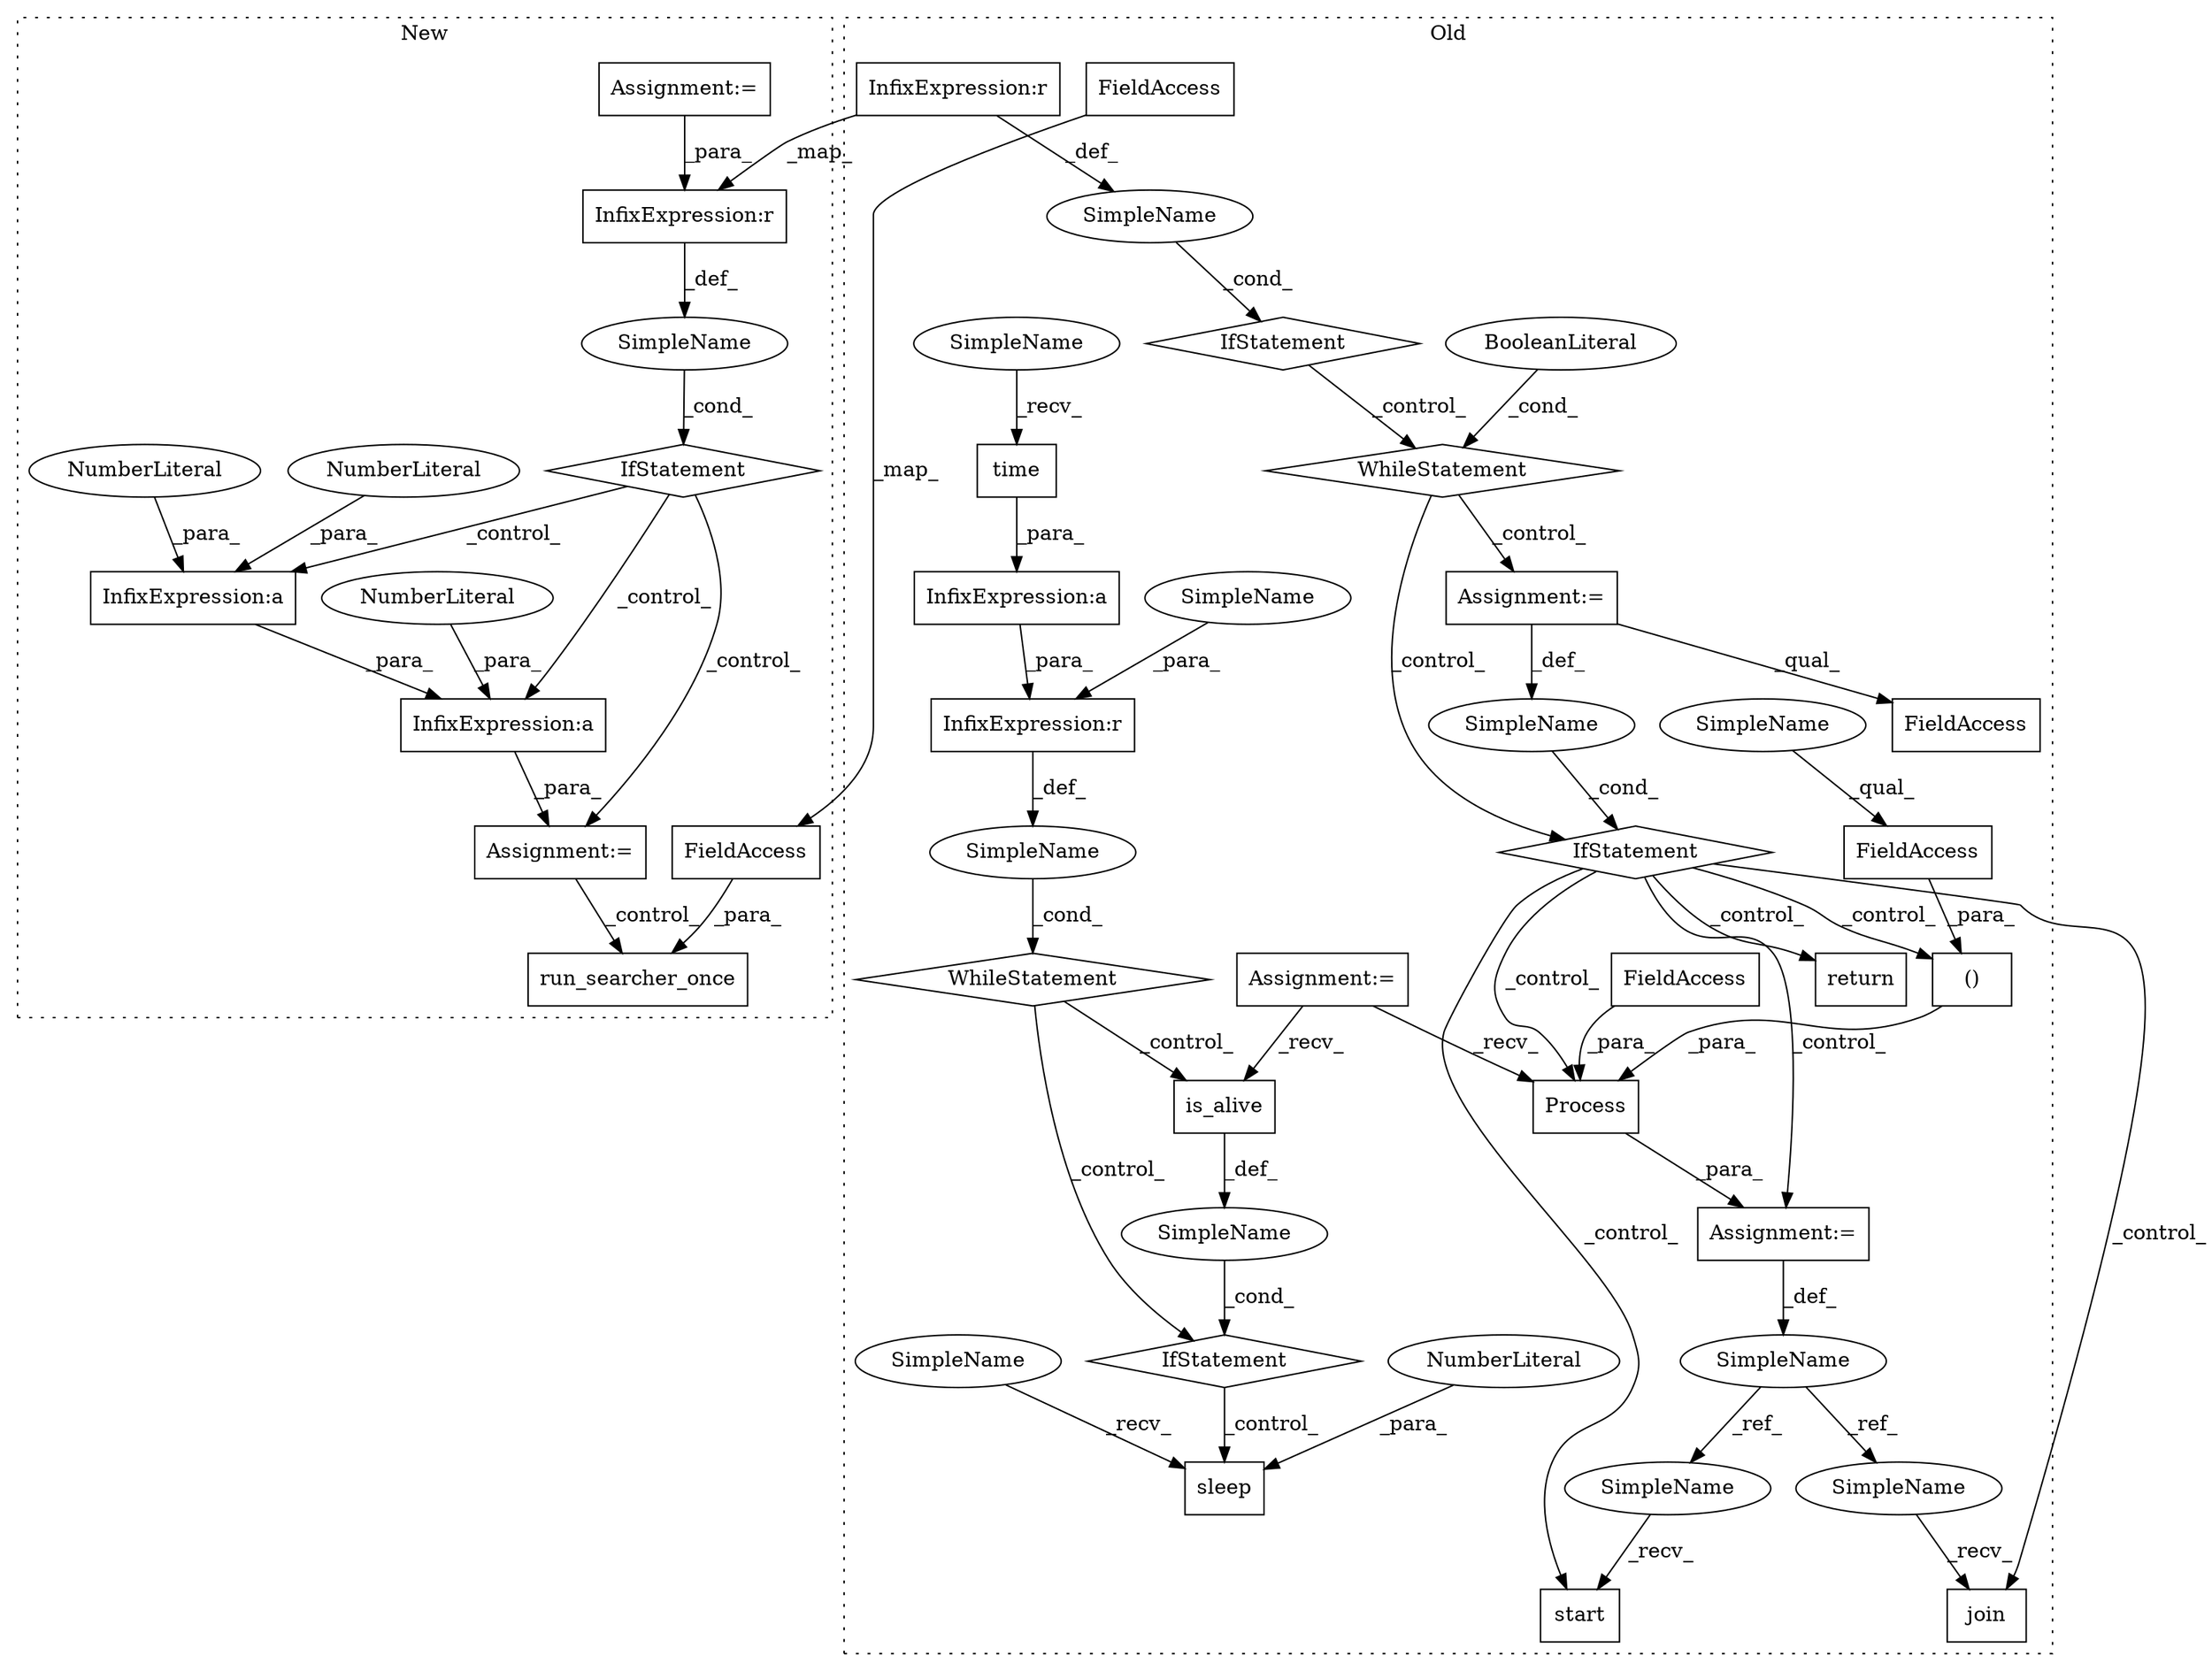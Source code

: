 digraph G {
subgraph cluster0 {
1 [label="Process" a="32" s="6142,6264" l="8,2" shape="box"];
3 [label="Assignment:=" a="7" s="6125" l="1" shape="box"];
4 [label="()" a="106" s="6177" l="87" shape="box"];
5 [label="FieldAccess" a="22" s="6150" l="17" shape="box"];
6 [label="start" a="32" s="6278" l="7" shape="box"];
7 [label="join" a="32" s="6297" l="6" shape="box"];
8 [label="SimpleName" a="42" s="6124" l="1" shape="ellipse"];
16 [label="BooleanLiteral" a="9" s="5978" l="4" shape="ellipse"];
17 [label="SimpleName" a="42" s="" l="" shape="ellipse"];
19 [label="SimpleName" a="42" s="" l="" shape="ellipse"];
21 [label="InfixExpression:r" a="27" s="5953" l="4" shape="box"];
22 [label="InfixExpression:r" a="27" s="6385" l="4" shape="box"];
23 [label="sleep" a="32" s="6671,6678" l="6,1" shape="box"];
24 [label="time" a="32" s="6365" l="6" shape="box"];
25 [label="is_alive" a="32" s="6642" l="10" shape="box"];
26 [label="FieldAccess" a="22" s="6255" l="9" shape="box"];
27 [label="FieldAccess" a="22" s="6539" l="9" shape="box"];
29 [label="IfStatement" a="25" s="6033,6084" l="4,2" shape="diamond"];
30 [label="InfixExpression:a" a="27" s="6371" l="3" shape="box"];
31 [label="IfStatement" a="25" s="6636,6652" l="4,2" shape="diamond"];
32 [label="NumberLiteral" a="34" s="6677" l="1" shape="ellipse"];
33 [label="SimpleName" a="42" s="" l="" shape="ellipse"];
34 [label="SimpleName" a="42" s="" l="" shape="ellipse"];
35 [label="IfStatement" a="25" s="5939,5961" l="4,2" shape="diamond"];
36 [label="Assignment:=" a="7" s="4343" l="15" shape="box"];
37 [label="WhileStatement" a="61" s="5971,5982" l="7,2" shape="diamond"];
39 [label="Assignment:=" a="7" s="6002" l="1" shape="box"];
40 [label="FieldAccess" a="22" s="6041" l="16" shape="box"];
41 [label="WhileStatement" a="61" s="6351,6400" l="7,2" shape="diamond"];
42 [label="return" a="41" s="6098" l="7" shape="box"];
43 [label="SimpleName" a="42" s="6389" l="10" shape="ellipse"];
44 [label="SimpleName" a="42" s="6295" l="1" shape="ellipse"];
45 [label="SimpleName" a="42" s="6276" l="1" shape="ellipse"];
46 [label="SimpleName" a="42" s="6360" l="4" shape="ellipse"];
47 [label="SimpleName" a="42" s="6666" l="4" shape="ellipse"];
48 [label="SimpleName" a="42" s="6255" l="4" shape="ellipse"];
label = "Old";
style="dotted";
}
subgraph cluster1 {
2 [label="IfStatement" a="25" s="5871,5893" l="4,2" shape="diamond"];
9 [label="Assignment:=" a="7" s="4238" l="10" shape="box"];
10 [label="run_searcher_once" a="32" s="6029,6086" l="18,1" shape="box"];
11 [label="InfixExpression:a" a="27" s="5918" l="3" shape="box"];
12 [label="InfixExpression:a" a="27" s="5924" l="3" shape="box"];
13 [label="NumberLiteral" a="34" s="5921" l="2" shape="ellipse"];
14 [label="NumberLiteral" a="34" s="5916" l="2" shape="ellipse"];
15 [label="NumberLiteral" a="34" s="5927" l="2" shape="ellipse"];
18 [label="SimpleName" a="42" s="" l="" shape="ellipse"];
20 [label="InfixExpression:r" a="27" s="5885" l="4" shape="box"];
28 [label="FieldAccess" a="22" s="6077" l="9" shape="box"];
38 [label="Assignment:=" a="7" s="5913" l="1" shape="box"];
label = "New";
style="dotted";
}
1 -> 3 [label="_para_"];
2 -> 11 [label="_control_"];
2 -> 12 [label="_control_"];
2 -> 38 [label="_control_"];
3 -> 8 [label="_def_"];
4 -> 1 [label="_para_"];
5 -> 1 [label="_para_"];
8 -> 45 [label="_ref_"];
8 -> 44 [label="_ref_"];
9 -> 20 [label="_para_"];
11 -> 12 [label="_para_"];
12 -> 38 [label="_para_"];
13 -> 11 [label="_para_"];
14 -> 11 [label="_para_"];
15 -> 12 [label="_para_"];
16 -> 37 [label="_cond_"];
17 -> 35 [label="_cond_"];
18 -> 2 [label="_cond_"];
19 -> 29 [label="_cond_"];
20 -> 18 [label="_def_"];
21 -> 20 [label="_map_"];
21 -> 17 [label="_def_"];
22 -> 33 [label="_def_"];
24 -> 30 [label="_para_"];
25 -> 34 [label="_def_"];
26 -> 4 [label="_para_"];
27 -> 28 [label="_map_"];
28 -> 10 [label="_para_"];
29 -> 1 [label="_control_"];
29 -> 6 [label="_control_"];
29 -> 4 [label="_control_"];
29 -> 42 [label="_control_"];
29 -> 3 [label="_control_"];
29 -> 7 [label="_control_"];
30 -> 22 [label="_para_"];
31 -> 23 [label="_control_"];
32 -> 23 [label="_para_"];
33 -> 41 [label="_cond_"];
34 -> 31 [label="_cond_"];
35 -> 37 [label="_control_"];
36 -> 1 [label="_recv_"];
36 -> 25 [label="_recv_"];
37 -> 39 [label="_control_"];
37 -> 29 [label="_control_"];
38 -> 10 [label="_control_"];
39 -> 40 [label="_qual_"];
39 -> 19 [label="_def_"];
41 -> 25 [label="_control_"];
41 -> 31 [label="_control_"];
43 -> 22 [label="_para_"];
44 -> 7 [label="_recv_"];
45 -> 6 [label="_recv_"];
46 -> 24 [label="_recv_"];
47 -> 23 [label="_recv_"];
48 -> 26 [label="_qual_"];
}